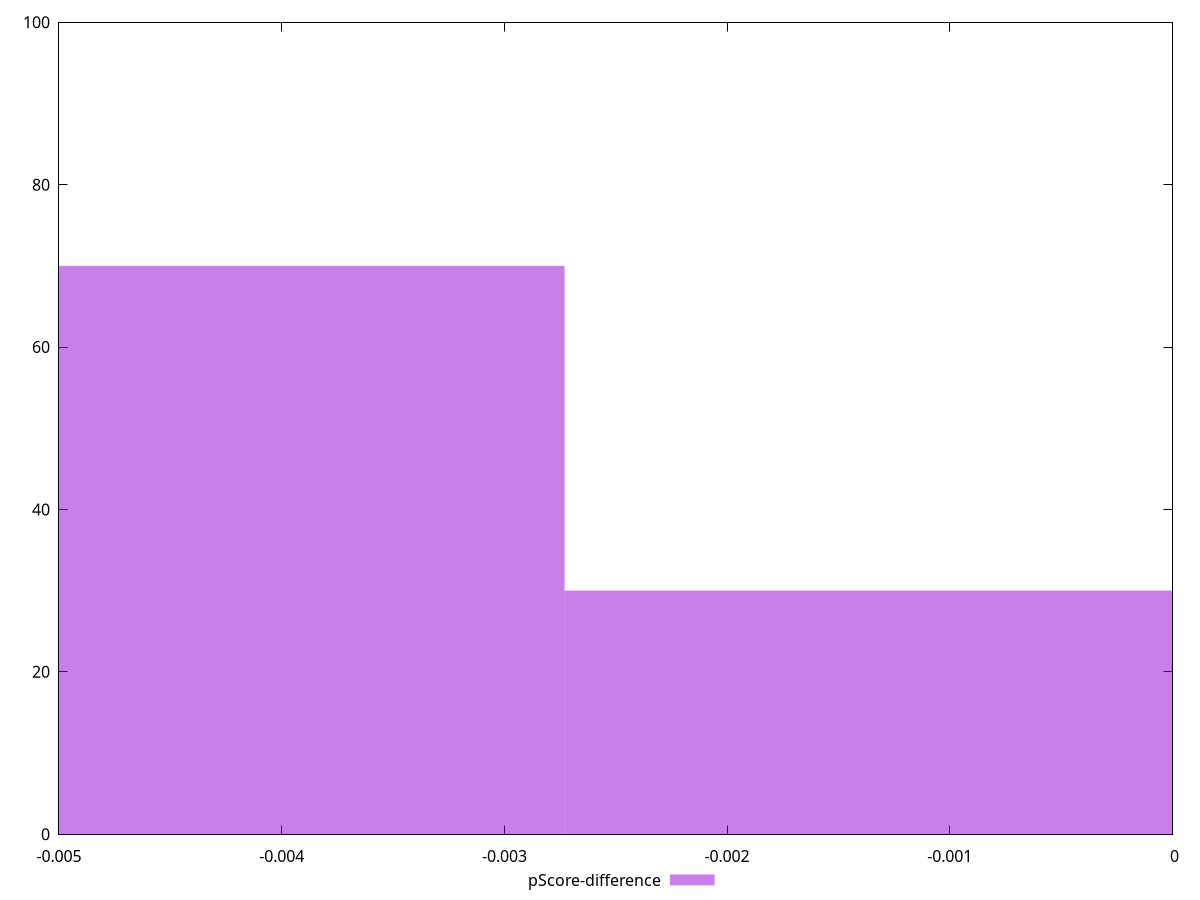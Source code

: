 reset

$pScoreDifference <<EOF
0 30
-0.005459803368006892 70
EOF

set key outside below
set boxwidth 0.005459803368006892
set xrange [-0.0050000000000000044:0]
set yrange [0:100]
set trange [0:100]
set style fill transparent solid 0.5 noborder
set terminal svg size 640, 490 enhanced background rgb 'white'
set output "report_00019_2021-02-10T18-14-37.922Z//offscreen-images/samples/pages/pScore-difference/histogram.svg"

plot $pScoreDifference title "pScore-difference" with boxes

reset
